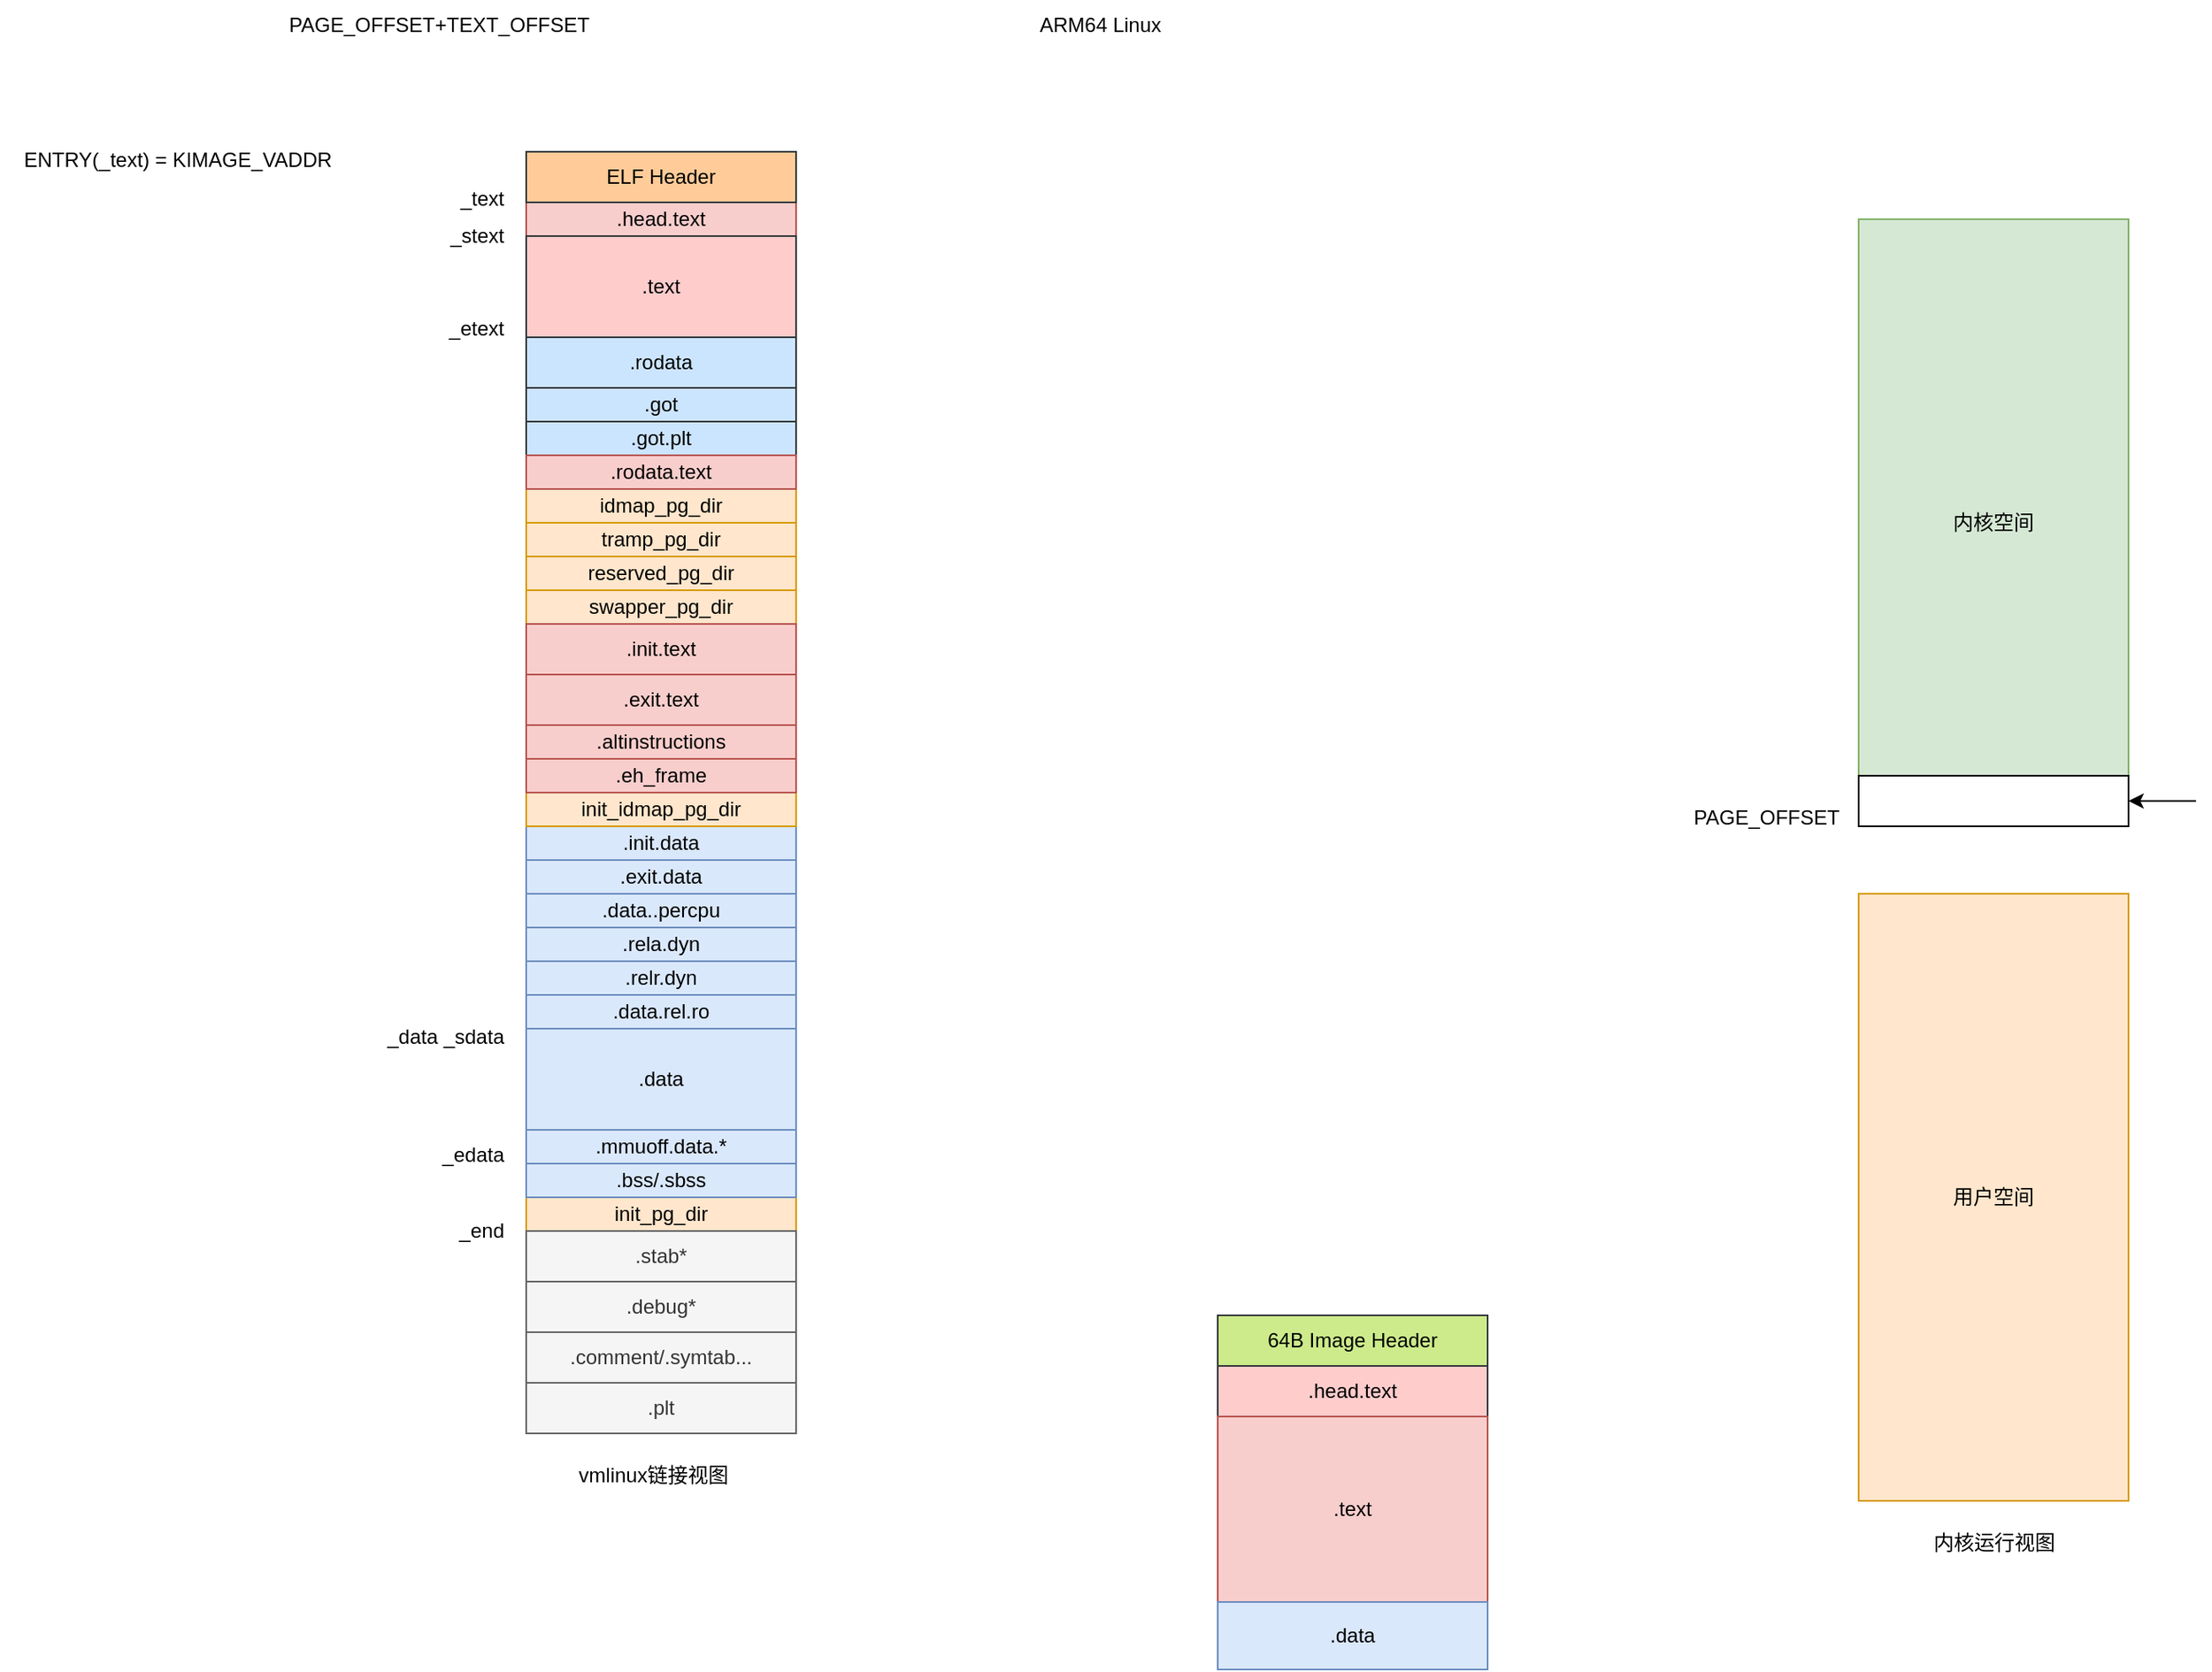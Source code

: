 <mxfile version="28.0.7" pages="2">
  <diagram name="第 1 页" id="63_3qoAnxPwMdt2-b3xb">
    <mxGraphModel dx="1613" dy="1151" grid="1" gridSize="10" guides="1" tooltips="1" connect="1" arrows="1" fold="1" page="1" pageScale="1" pageWidth="827" pageHeight="1169" math="0" shadow="0">
      <root>
        <mxCell id="0" />
        <mxCell id="1" parent="0" />
        <mxCell id="o9-UYdJUXJBCd2sNIUaf-5" value=".head.text" style="rounded=0;whiteSpace=wrap;html=1;fillColor=#f8cecc;strokeColor=#b85450;" parent="1" vertex="1">
          <mxGeometry x="240" y="160" width="160" height="20" as="geometry" />
        </mxCell>
        <mxCell id="o9-UYdJUXJBCd2sNIUaf-6" value=".text" style="rounded=0;whiteSpace=wrap;html=1;fillColor=#ffcccc;strokeColor=#36393d;" parent="1" vertex="1">
          <mxGeometry x="240" y="180" width="160" height="60" as="geometry" />
        </mxCell>
        <mxCell id="o9-UYdJUXJBCd2sNIUaf-7" value="_text" style="text;html=1;align=right;verticalAlign=middle;resizable=0;points=[];autosize=1;strokeColor=none;fillColor=none;" parent="1" vertex="1">
          <mxGeometry x="178" y="143" width="50" height="30" as="geometry" />
        </mxCell>
        <mxCell id="o9-UYdJUXJBCd2sNIUaf-8" value="ENTRY(_text) = KIMAGE_VADDR" style="text;html=1;align=center;verticalAlign=middle;resizable=0;points=[];autosize=1;strokeColor=none;fillColor=none;" parent="1" vertex="1">
          <mxGeometry x="-72" y="120" width="210" height="30" as="geometry" />
        </mxCell>
        <mxCell id="o9-UYdJUXJBCd2sNIUaf-9" value="_stext" style="text;html=1;align=right;verticalAlign=middle;resizable=0;points=[];autosize=1;strokeColor=none;fillColor=none;" parent="1" vertex="1">
          <mxGeometry x="168" y="165" width="60" height="30" as="geometry" />
        </mxCell>
        <mxCell id="o9-UYdJUXJBCd2sNIUaf-11" value="_etext" style="text;html=1;align=right;verticalAlign=middle;resizable=0;points=[];autosize=1;strokeColor=none;fillColor=none;" parent="1" vertex="1">
          <mxGeometry x="168" y="220" width="60" height="30" as="geometry" />
        </mxCell>
        <mxCell id="o9-UYdJUXJBCd2sNIUaf-13" value="idmap_pg_dir" style="rounded=0;whiteSpace=wrap;html=1;fillColor=#ffe6cc;strokeColor=#d79b00;" parent="1" vertex="1">
          <mxGeometry x="240" y="330" width="160" height="20" as="geometry" />
        </mxCell>
        <mxCell id="o9-UYdJUXJBCd2sNIUaf-15" value="&lt;span style=&quot;white-space: nowrap;&quot;&gt;reserved_pg_dir&lt;/span&gt;" style="rounded=0;whiteSpace=wrap;html=1;fillColor=#ffe6cc;strokeColor=#d79b00;" parent="1" vertex="1">
          <mxGeometry x="240" y="370" width="160" height="20" as="geometry" />
        </mxCell>
        <mxCell id="o9-UYdJUXJBCd2sNIUaf-16" value="&lt;span style=&quot;white-space: nowrap;&quot;&gt;swapper_pg_dir&lt;/span&gt;" style="rounded=0;whiteSpace=wrap;html=1;fillColor=#ffe6cc;strokeColor=#d79b00;" parent="1" vertex="1">
          <mxGeometry x="240" y="390" width="160" height="20" as="geometry" />
        </mxCell>
        <mxCell id="o9-UYdJUXJBCd2sNIUaf-19" value="ARM64 Linux" style="text;html=1;align=center;verticalAlign=middle;resizable=0;points=[];autosize=1;strokeColor=none;fillColor=none;" parent="1" vertex="1">
          <mxGeometry x="530" y="40" width="100" height="30" as="geometry" />
        </mxCell>
        <mxCell id="o9-UYdJUXJBCd2sNIUaf-20" value=".init.text" style="rounded=0;whiteSpace=wrap;html=1;fillColor=#f8cecc;strokeColor=#b85450;" parent="1" vertex="1">
          <mxGeometry x="240" y="410" width="160" height="30" as="geometry" />
        </mxCell>
        <mxCell id="o9-UYdJUXJBCd2sNIUaf-21" value=".exit.text" style="rounded=0;whiteSpace=wrap;html=1;fillColor=#f8cecc;strokeColor=#b85450;" parent="1" vertex="1">
          <mxGeometry x="240" y="440" width="160" height="30" as="geometry" />
        </mxCell>
        <mxCell id="o9-UYdJUXJBCd2sNIUaf-22" value=".init.data" style="rounded=0;whiteSpace=wrap;html=1;fillColor=#dae8fc;strokeColor=#6c8ebf;" parent="1" vertex="1">
          <mxGeometry x="240" y="530" width="160" height="20" as="geometry" />
        </mxCell>
        <mxCell id="o9-UYdJUXJBCd2sNIUaf-23" value=".exit.data" style="rounded=0;whiteSpace=wrap;html=1;fillColor=#dae8fc;strokeColor=#6c8ebf;" parent="1" vertex="1">
          <mxGeometry x="240" y="550" width="160" height="20" as="geometry" />
        </mxCell>
        <mxCell id="o9-UYdJUXJBCd2sNIUaf-24" value=".data" style="rounded=0;whiteSpace=wrap;html=1;fillColor=#dae8fc;strokeColor=#6c8ebf;" parent="1" vertex="1">
          <mxGeometry x="240" y="650" width="160" height="60" as="geometry" />
        </mxCell>
        <mxCell id="o9-UYdJUXJBCd2sNIUaf-25" value="init_pg_dir" style="rounded=0;whiteSpace=wrap;html=1;fillColor=#ffe6cc;strokeColor=#d79b00;" parent="1" vertex="1">
          <mxGeometry x="240" y="750" width="160" height="20" as="geometry" />
        </mxCell>
        <mxCell id="7qoL6DI69vbA4cAEnser-1" value="内核空间" style="rounded=0;whiteSpace=wrap;html=1;fillColor=#d5e8d4;strokeColor=#82b366;" parent="1" vertex="1">
          <mxGeometry x="1030" y="170" width="160" height="360" as="geometry" />
        </mxCell>
        <mxCell id="7qoL6DI69vbA4cAEnser-2" value="用户空间" style="rounded=0;whiteSpace=wrap;html=1;fillColor=#ffe6cc;strokeColor=#d79b00;" parent="1" vertex="1">
          <mxGeometry x="1030" y="570" width="160" height="360" as="geometry" />
        </mxCell>
        <mxCell id="7qoL6DI69vbA4cAEnser-3" value="PAGE_OFFSET" style="text;html=1;align=center;verticalAlign=middle;resizable=0;points=[];autosize=1;strokeColor=none;fillColor=none;" parent="1" vertex="1">
          <mxGeometry x="920" y="510" width="110" height="30" as="geometry" />
        </mxCell>
        <mxCell id="7qoL6DI69vbA4cAEnser-6" value="vmlinux链接视图" style="text;html=1;align=center;verticalAlign=middle;resizable=0;points=[];autosize=1;strokeColor=none;fillColor=none;" parent="1" vertex="1">
          <mxGeometry x="260" y="900" width="110" height="30" as="geometry" />
        </mxCell>
        <mxCell id="7qoL6DI69vbA4cAEnser-7" value="内核运行视图" style="text;html=1;align=center;verticalAlign=middle;resizable=0;points=[];autosize=1;strokeColor=none;fillColor=none;" parent="1" vertex="1">
          <mxGeometry x="1060" y="940" width="100" height="30" as="geometry" />
        </mxCell>
        <mxCell id="7qoL6DI69vbA4cAEnser-8" value="" style="rounded=0;whiteSpace=wrap;html=1;" parent="1" vertex="1">
          <mxGeometry x="1030" y="500" width="160" height="30" as="geometry" />
        </mxCell>
        <mxCell id="7qoL6DI69vbA4cAEnser-9" value="" style="endArrow=classic;html=1;rounded=0;entryX=1;entryY=0.5;entryDx=0;entryDy=0;" parent="1" target="7qoL6DI69vbA4cAEnser-8" edge="1">
          <mxGeometry width="50" height="50" relative="1" as="geometry">
            <mxPoint x="1230" y="515" as="sourcePoint" />
            <mxPoint x="1400" y="500" as="targetPoint" />
          </mxGeometry>
        </mxCell>
        <mxCell id="7qoL6DI69vbA4cAEnser-11" value="PAGE_OFFSET+TEXT_OFFSET" style="text;html=1;align=center;verticalAlign=middle;resizable=0;points=[];autosize=1;strokeColor=none;fillColor=none;" parent="1" vertex="1">
          <mxGeometry x="88" y="40" width="200" height="30" as="geometry" />
        </mxCell>
        <mxCell id="MaGMxvtzdyYCr66LEhoJ-1" value="ELF Header" style="rounded=0;whiteSpace=wrap;html=1;fillColor=#ffcc99;strokeColor=#36393d;" vertex="1" parent="1">
          <mxGeometry x="240" y="130" width="160" height="30" as="geometry" />
        </mxCell>
        <mxCell id="MaGMxvtzdyYCr66LEhoJ-2" value=".stab*" style="rounded=0;whiteSpace=wrap;html=1;fillColor=#f5f5f5;strokeColor=#666666;fontColor=#333333;" vertex="1" parent="1">
          <mxGeometry x="240" y="770" width="160" height="30" as="geometry" />
        </mxCell>
        <mxCell id="MaGMxvtzdyYCr66LEhoJ-3" value="64B Image Header" style="rounded=0;whiteSpace=wrap;html=1;fillColor=#cdeb8b;strokeColor=#36393d;" vertex="1" parent="1">
          <mxGeometry x="650" y="820" width="160" height="30" as="geometry" />
        </mxCell>
        <mxCell id="MaGMxvtzdyYCr66LEhoJ-4" value=".head.text" style="rounded=0;whiteSpace=wrap;html=1;fillColor=#ffcccc;strokeColor=#36393d;" vertex="1" parent="1">
          <mxGeometry x="650" y="850" width="160" height="30" as="geometry" />
        </mxCell>
        <mxCell id="MaGMxvtzdyYCr66LEhoJ-5" value=".text" style="rounded=0;whiteSpace=wrap;html=1;fillColor=#f8cecc;strokeColor=#b85450;" vertex="1" parent="1">
          <mxGeometry x="650" y="880" width="160" height="110" as="geometry" />
        </mxCell>
        <mxCell id="MaGMxvtzdyYCr66LEhoJ-7" value=".data" style="rounded=0;whiteSpace=wrap;html=1;fillColor=#dae8fc;strokeColor=#6c8ebf;" vertex="1" parent="1">
          <mxGeometry x="650" y="990" width="160" height="40" as="geometry" />
        </mxCell>
        <mxCell id="MaGMxvtzdyYCr66LEhoJ-8" value="init_idmap_pg_dir" style="rounded=0;whiteSpace=wrap;html=1;fillColor=#ffe6cc;strokeColor=#d79b00;" vertex="1" parent="1">
          <mxGeometry x="240" y="510" width="160" height="20" as="geometry" />
        </mxCell>
        <mxCell id="MaGMxvtzdyYCr66LEhoJ-9" value=".data..percpu" style="rounded=0;whiteSpace=wrap;html=1;fillColor=#dae8fc;strokeColor=#6c8ebf;" vertex="1" parent="1">
          <mxGeometry x="240" y="570" width="160" height="20" as="geometry" />
        </mxCell>
        <mxCell id="MaGMxvtzdyYCr66LEhoJ-10" value=".rela.dyn" style="rounded=0;whiteSpace=wrap;html=1;fillColor=#dae8fc;strokeColor=#6c8ebf;" vertex="1" parent="1">
          <mxGeometry x="240" y="590" width="160" height="20" as="geometry" />
        </mxCell>
        <mxCell id="MaGMxvtzdyYCr66LEhoJ-11" value=".relr.dyn" style="rounded=0;whiteSpace=wrap;html=1;fillColor=#dae8fc;strokeColor=#6c8ebf;" vertex="1" parent="1">
          <mxGeometry x="240" y="610" width="160" height="20" as="geometry" />
        </mxCell>
        <mxCell id="MaGMxvtzdyYCr66LEhoJ-12" value=".debug*" style="rounded=0;whiteSpace=wrap;html=1;fillColor=#f5f5f5;strokeColor=#666666;fontColor=#333333;" vertex="1" parent="1">
          <mxGeometry x="240" y="800" width="160" height="30" as="geometry" />
        </mxCell>
        <mxCell id="MaGMxvtzdyYCr66LEhoJ-13" value=".comment/.symtab..." style="rounded=0;whiteSpace=wrap;html=1;fillColor=#f5f5f5;strokeColor=#666666;fontColor=#333333;" vertex="1" parent="1">
          <mxGeometry x="240" y="830" width="160" height="30" as="geometry" />
        </mxCell>
        <mxCell id="MaGMxvtzdyYCr66LEhoJ-14" value=".plt" style="rounded=0;whiteSpace=wrap;html=1;fillColor=#f5f5f5;strokeColor=#666666;fontColor=#333333;" vertex="1" parent="1">
          <mxGeometry x="240" y="860" width="160" height="30" as="geometry" />
        </mxCell>
        <mxCell id="MaGMxvtzdyYCr66LEhoJ-15" value=".rodata" style="rounded=0;whiteSpace=wrap;html=1;fillColor=#cce5ff;strokeColor=#36393d;" vertex="1" parent="1">
          <mxGeometry x="240" y="240" width="160" height="30" as="geometry" />
        </mxCell>
        <mxCell id="MaGMxvtzdyYCr66LEhoJ-16" value=".got" style="rounded=0;whiteSpace=wrap;html=1;fillColor=#cce5ff;strokeColor=#36393d;" vertex="1" parent="1">
          <mxGeometry x="240" y="270" width="160" height="20" as="geometry" />
        </mxCell>
        <mxCell id="MaGMxvtzdyYCr66LEhoJ-17" value=".got.plt" style="rounded=0;whiteSpace=wrap;html=1;fillColor=#cce5ff;strokeColor=#36393d;" vertex="1" parent="1">
          <mxGeometry x="240" y="290" width="160" height="20" as="geometry" />
        </mxCell>
        <mxCell id="MaGMxvtzdyYCr66LEhoJ-18" value=".rodata.text" style="rounded=0;whiteSpace=wrap;html=1;fillColor=#f8cecc;strokeColor=#b85450;" vertex="1" parent="1">
          <mxGeometry x="240" y="310" width="160" height="20" as="geometry" />
        </mxCell>
        <mxCell id="MaGMxvtzdyYCr66LEhoJ-19" value="tramp_pg_dir" style="rounded=0;whiteSpace=wrap;html=1;fillColor=#ffe6cc;strokeColor=#d79b00;" vertex="1" parent="1">
          <mxGeometry x="240" y="350" width="160" height="20" as="geometry" />
        </mxCell>
        <mxCell id="MaGMxvtzdyYCr66LEhoJ-20" value=".eh_frame" style="rounded=0;whiteSpace=wrap;html=1;fillColor=#f8cecc;strokeColor=#b85450;" vertex="1" parent="1">
          <mxGeometry x="240" y="490" width="160" height="20" as="geometry" />
        </mxCell>
        <mxCell id="MaGMxvtzdyYCr66LEhoJ-21" value="_data _sdata" style="text;html=1;align=right;verticalAlign=middle;resizable=0;points=[];autosize=1;strokeColor=none;fillColor=none;" vertex="1" parent="1">
          <mxGeometry x="138" y="640" width="90" height="30" as="geometry" />
        </mxCell>
        <mxCell id="MaGMxvtzdyYCr66LEhoJ-23" value=".data.rel.ro" style="rounded=0;whiteSpace=wrap;html=1;fillColor=#dae8fc;strokeColor=#6c8ebf;" vertex="1" parent="1">
          <mxGeometry x="240" y="630" width="160" height="20" as="geometry" />
        </mxCell>
        <mxCell id="MaGMxvtzdyYCr66LEhoJ-24" value=".mmuoff.data.*" style="rounded=0;whiteSpace=wrap;html=1;fillColor=#dae8fc;strokeColor=#6c8ebf;" vertex="1" parent="1">
          <mxGeometry x="240" y="710" width="160" height="20" as="geometry" />
        </mxCell>
        <mxCell id="MaGMxvtzdyYCr66LEhoJ-25" value=".bss/.sbss" style="rounded=0;whiteSpace=wrap;html=1;fillColor=#dae8fc;strokeColor=#6c8ebf;" vertex="1" parent="1">
          <mxGeometry x="240" y="730" width="160" height="20" as="geometry" />
        </mxCell>
        <mxCell id="MaGMxvtzdyYCr66LEhoJ-26" value="_end" style="text;html=1;align=right;verticalAlign=middle;resizable=0;points=[];autosize=1;strokeColor=none;fillColor=none;" vertex="1" parent="1">
          <mxGeometry x="178" y="755" width="50" height="30" as="geometry" />
        </mxCell>
        <mxCell id="MaGMxvtzdyYCr66LEhoJ-27" value="_edata" style="text;html=1;align=right;verticalAlign=middle;resizable=0;points=[];autosize=1;strokeColor=none;fillColor=none;" vertex="1" parent="1">
          <mxGeometry x="168" y="710" width="60" height="30" as="geometry" />
        </mxCell>
        <mxCell id="MaGMxvtzdyYCr66LEhoJ-30" value=".altinstructions" style="rounded=0;whiteSpace=wrap;html=1;fillColor=#f8cecc;strokeColor=#b85450;" vertex="1" parent="1">
          <mxGeometry x="240" y="470" width="160" height="20" as="geometry" />
        </mxCell>
      </root>
    </mxGraphModel>
  </diagram>
  <diagram id="E38hLb47qdNvOmSOidoN" name="第 2 页">
    <mxGraphModel dx="1245" dy="1151" grid="0" gridSize="10" guides="1" tooltips="1" connect="1" arrows="1" fold="1" page="1" pageScale="1" pageWidth="827" pageHeight="1169" background="none" math="0" shadow="0">
      <root>
        <mxCell id="0" />
        <mxCell id="1" parent="0" />
        <mxCell id="BQGxKB7nTDEFRBFk2Emi-3" style="edgeStyle=orthogonalEdgeStyle;rounded=0;orthogonalLoop=1;jettySize=auto;html=1;entryX=0;entryY=0.5;entryDx=0;entryDy=0;arcSize=5;" parent="1" source="BQGxKB7nTDEFRBFk2Emi-1" target="BQGxKB7nTDEFRBFk2Emi-2" edge="1">
          <mxGeometry relative="1" as="geometry" />
        </mxCell>
        <mxCell id="BQGxKB7nTDEFRBFk2Emi-1" value="vmlinux" style="rounded=1;whiteSpace=wrap;html=1;arcSize=5;" parent="1" vertex="1">
          <mxGeometry x="89" y="55" width="120" height="210" as="geometry" />
        </mxCell>
        <mxCell id="BQGxKB7nTDEFRBFk2Emi-7" style="edgeStyle=orthogonalEdgeStyle;rounded=0;orthogonalLoop=1;jettySize=auto;html=1;exitX=1;exitY=0.5;exitDx=0;exitDy=0;entryX=0;entryY=0.5;entryDx=0;entryDy=0;" parent="1" source="BQGxKB7nTDEFRBFk2Emi-2" target="BQGxKB7nTDEFRBFk2Emi-6" edge="1">
          <mxGeometry relative="1" as="geometry" />
        </mxCell>
        <mxCell id="BQGxKB7nTDEFRBFk2Emi-2" value="Image" style="rounded=1;whiteSpace=wrap;html=1;arcSize=5;" parent="1" vertex="1">
          <mxGeometry x="299" y="55" width="120" height="210" as="geometry" />
        </mxCell>
        <mxCell id="BQGxKB7nTDEFRBFk2Emi-4" value="未压缩的内核镜像" style="text;html=1;align=center;verticalAlign=middle;resizable=0;points=[];autosize=1;strokeColor=none;fillColor=none;" parent="1" vertex="1">
          <mxGeometry x="299" y="275" width="120" height="30" as="geometry" />
        </mxCell>
        <mxCell id="BQGxKB7nTDEFRBFk2Emi-5" value="Image Header" style="rounded=1;whiteSpace=wrap;html=1;arcSize=5;" parent="1" vertex="1">
          <mxGeometry x="299" y="55" width="120" height="40" as="geometry" />
        </mxCell>
        <mxCell id="BQGxKB7nTDEFRBFk2Emi-6" value="vmlinuz（bzImage/zImage）" style="rounded=1;whiteSpace=wrap;html=1;arcSize=5;" parent="1" vertex="1">
          <mxGeometry x="556" y="57" width="120" height="210" as="geometry" />
        </mxCell>
        <mxCell id="BQGxKB7nTDEFRBFk2Emi-8" value="压缩后的内核镜像" style="text;html=1;align=center;verticalAlign=middle;resizable=0;points=[];autosize=1;strokeColor=none;fillColor=none;" parent="1" vertex="1">
          <mxGeometry x="556" y="275" width="120" height="30" as="geometry" />
        </mxCell>
        <mxCell id="BQGxKB7nTDEFRBFk2Emi-9" value="原始ELF格式可执行文件" style="text;html=1;align=center;verticalAlign=middle;resizable=0;points=[];autosize=1;strokeColor=none;fillColor=none;" parent="1" vertex="1">
          <mxGeometry x="79" y="273" width="150" height="30" as="geometry" />
        </mxCell>
        <mxCell id="BQGxKB7nTDEFRBFk2Emi-10" value="objcopy" style="edgeStyle=orthogonalEdgeStyle;rounded=0;orthogonalLoop=1;jettySize=auto;html=1;entryX=0;entryY=0.5;entryDx=0;entryDy=0;arcSize=5;" parent="1" source="BQGxKB7nTDEFRBFk2Emi-11" target="BQGxKB7nTDEFRBFk2Emi-13" edge="1">
          <mxGeometry relative="1" as="geometry" />
        </mxCell>
        <mxCell id="BQGxKB7nTDEFRBFk2Emi-11" value="vmlinux" style="rounded=1;whiteSpace=wrap;html=1;arcSize=5;fillColor=#dae8fc;strokeColor=#6c8ebf;" parent="1" vertex="1">
          <mxGeometry x="160" y="718" width="120" height="52" as="geometry" />
        </mxCell>
        <mxCell id="BQGxKB7nTDEFRBFk2Emi-12" style="edgeStyle=orthogonalEdgeStyle;rounded=0;orthogonalLoop=1;jettySize=auto;html=1;exitX=1;exitY=0.5;exitDx=0;exitDy=0;entryX=0;entryY=0.5;entryDx=0;entryDy=0;" parent="1" source="BQGxKB7nTDEFRBFk2Emi-13" target="BQGxKB7nTDEFRBFk2Emi-16" edge="1">
          <mxGeometry relative="1" as="geometry" />
        </mxCell>
        <mxCell id="nNXhMokhpBfABgjti7Lr-32" value="objcopy+压缩" style="edgeLabel;html=1;align=center;verticalAlign=middle;resizable=0;points=[];" vertex="1" connectable="0" parent="BQGxKB7nTDEFRBFk2Emi-12">
          <mxGeometry x="-0.204" relative="1" as="geometry">
            <mxPoint x="11" as="offset" />
          </mxGeometry>
        </mxCell>
        <mxCell id="BQGxKB7nTDEFRBFk2Emi-13" value="Image" style="rounded=1;whiteSpace=wrap;html=1;arcSize=5;fillColor=#d5e8d4;strokeColor=#82b366;" parent="1" vertex="1">
          <mxGeometry x="370" y="719" width="120" height="51" as="geometry" />
        </mxCell>
        <mxCell id="BQGxKB7nTDEFRBFk2Emi-14" value="裸二进制格式" style="text;html=1;align=center;verticalAlign=middle;resizable=0;points=[];autosize=1;strokeColor=none;fillColor=none;" parent="1" vertex="1">
          <mxGeometry x="385" y="782" width="90" height="26" as="geometry" />
        </mxCell>
        <mxCell id="BQGxKB7nTDEFRBFk2Emi-16" value="vmlinuz（bzImage/zImage）" style="rounded=1;whiteSpace=wrap;html=1;arcSize=5;fillColor=#ffe6cc;strokeColor=#d79b00;" parent="1" vertex="1">
          <mxGeometry x="610" y="718" width="120" height="52" as="geometry" />
        </mxCell>
        <mxCell id="BQGxKB7nTDEFRBFk2Emi-17" value="压缩后的内核镜像" style="text;html=1;align=center;verticalAlign=middle;resizable=0;points=[];autosize=1;strokeColor=none;fillColor=none;" parent="1" vertex="1">
          <mxGeometry x="610" y="778" width="120" height="30" as="geometry" />
        </mxCell>
        <mxCell id="BQGxKB7nTDEFRBFk2Emi-18" value="原始ELF格式可执行文件" style="text;html=1;align=center;verticalAlign=middle;resizable=0;points=[];autosize=1;strokeColor=none;fillColor=none;" parent="1" vertex="1">
          <mxGeometry x="150" y="778" width="150" height="30" as="geometry" />
        </mxCell>
        <mxCell id="nNXhMokhpBfABgjti7Lr-24" style="edgeStyle=orthogonalEdgeStyle;rounded=1;orthogonalLoop=1;jettySize=auto;html=1;curved=0;" edge="1" parent="1" source="nNXhMokhpBfABgjti7Lr-20" target="BQGxKB7nTDEFRBFk2Emi-13">
          <mxGeometry relative="1" as="geometry" />
        </mxCell>
        <mxCell id="nNXhMokhpBfABgjti7Lr-26" value="make Image" style="edgeLabel;html=1;align=center;verticalAlign=middle;resizable=0;points=[];" vertex="1" connectable="0" parent="nNXhMokhpBfABgjti7Lr-24">
          <mxGeometry x="0.688" relative="1" as="geometry">
            <mxPoint y="4" as="offset" />
          </mxGeometry>
        </mxCell>
        <mxCell id="nNXhMokhpBfABgjti7Lr-25" style="edgeStyle=orthogonalEdgeStyle;rounded=1;orthogonalLoop=1;jettySize=auto;html=1;entryX=0.5;entryY=0;entryDx=0;entryDy=0;curved=0;" edge="1" parent="1" source="nNXhMokhpBfABgjti7Lr-20" target="BQGxKB7nTDEFRBFk2Emi-16">
          <mxGeometry relative="1" as="geometry" />
        </mxCell>
        <mxCell id="nNXhMokhpBfABgjti7Lr-27" value="make bzImage&lt;div&gt;....&lt;/div&gt;" style="edgeLabel;html=1;align=center;verticalAlign=middle;resizable=0;points=[];" vertex="1" connectable="0" parent="nNXhMokhpBfABgjti7Lr-25">
          <mxGeometry x="0.793" y="-1" relative="1" as="geometry">
            <mxPoint x="1" y="16" as="offset" />
          </mxGeometry>
        </mxCell>
        <mxCell id="nNXhMokhpBfABgjti7Lr-33" style="edgeStyle=orthogonalEdgeStyle;rounded=1;orthogonalLoop=1;jettySize=auto;html=1;entryX=0;entryY=0.5;entryDx=0;entryDy=0;exitX=0.5;exitY=0.967;exitDx=0;exitDy=0;exitPerimeter=0;curved=0;" edge="1" parent="1" source="nNXhMokhpBfABgjti7Lr-20" target="BQGxKB7nTDEFRBFk2Emi-11">
          <mxGeometry relative="1" as="geometry" />
        </mxCell>
        <mxCell id="nNXhMokhpBfABgjti7Lr-34" value="make" style="edgeLabel;html=1;align=center;verticalAlign=middle;resizable=0;points=[];" vertex="1" connectable="0" parent="nNXhMokhpBfABgjti7Lr-33">
          <mxGeometry x="-0.524" relative="1" as="geometry">
            <mxPoint as="offset" />
          </mxGeometry>
        </mxCell>
        <mxCell id="nNXhMokhpBfABgjti7Lr-20" value="Linux内核源代码" style="text;html=1;align=center;verticalAlign=middle;resizable=0;points=[];autosize=1;strokeColor=none;fillColor=none;fontStyle=1;" vertex="1" parent="1">
          <mxGeometry x="41" y="615" width="110" height="30" as="geometry" />
        </mxCell>
      </root>
    </mxGraphModel>
  </diagram>
</mxfile>
